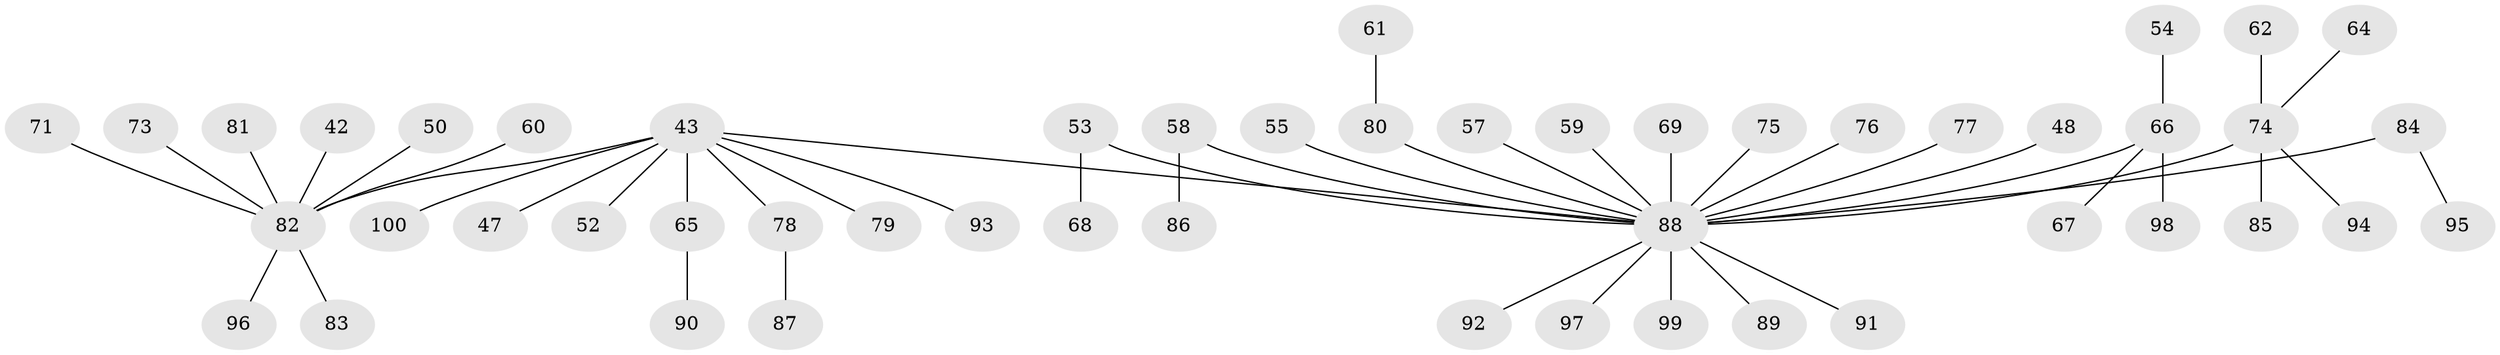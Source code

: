 // original degree distribution, {6: 0.01, 7: 0.01, 3: 0.12, 5: 0.03, 4: 0.09, 1: 0.56, 2: 0.17, 8: 0.01}
// Generated by graph-tools (version 1.1) at 2025/53/03/09/25 04:53:57]
// undirected, 50 vertices, 49 edges
graph export_dot {
graph [start="1"]
  node [color=gray90,style=filled];
  42;
  43 [super="+34+38+28+37"];
  47;
  48;
  50;
  52;
  53;
  54;
  55;
  57 [super="+25"];
  58 [super="+20"];
  59;
  60;
  61;
  62;
  64;
  65 [super="+63"];
  66 [super="+7+44"];
  67;
  68;
  69;
  71;
  73;
  74 [super="+32+29+56"];
  75;
  76;
  77;
  78;
  79;
  80 [super="+22+49+51"];
  81;
  82 [super="+19+26+27+23+36+40+30+41"];
  83;
  84 [super="+72+70"];
  85;
  86;
  87;
  88 [super="+6+16+12+35+13+15+39"];
  89;
  90;
  91;
  92;
  93;
  94;
  95;
  96;
  97;
  98;
  99;
  100;
  42 -- 82;
  43 -- 79;
  43 -- 100;
  43 -- 78;
  43 -- 47;
  43 -- 52;
  43 -- 93;
  43 -- 88;
  43 -- 82;
  43 -- 65;
  48 -- 88;
  50 -- 82;
  53 -- 68;
  53 -- 88;
  54 -- 66;
  55 -- 88;
  57 -- 88;
  58 -- 88;
  58 -- 86;
  59 -- 88;
  60 -- 82;
  61 -- 80;
  62 -- 74;
  64 -- 74;
  65 -- 90;
  66 -- 67;
  66 -- 98;
  66 -- 88;
  69 -- 88;
  71 -- 82;
  73 -- 82;
  74 -- 85;
  74 -- 94;
  74 -- 88;
  75 -- 88;
  76 -- 88;
  77 -- 88;
  78 -- 87;
  80 -- 88;
  81 -- 82;
  82 -- 83;
  82 -- 96;
  84 -- 95;
  84 -- 88;
  88 -- 91;
  88 -- 97;
  88 -- 99;
  88 -- 89;
  88 -- 92;
}
